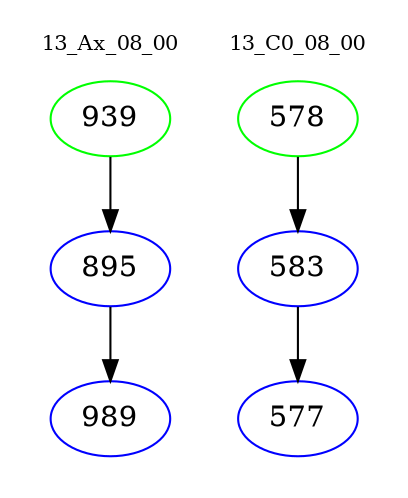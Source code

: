digraph{
subgraph cluster_0 {
color = white
label = "13_Ax_08_00";
fontsize=10;
T0_939 [label="939", color="green"]
T0_939 -> T0_895 [color="black"]
T0_895 [label="895", color="blue"]
T0_895 -> T0_989 [color="black"]
T0_989 [label="989", color="blue"]
}
subgraph cluster_1 {
color = white
label = "13_C0_08_00";
fontsize=10;
T1_578 [label="578", color="green"]
T1_578 -> T1_583 [color="black"]
T1_583 [label="583", color="blue"]
T1_583 -> T1_577 [color="black"]
T1_577 [label="577", color="blue"]
}
}
